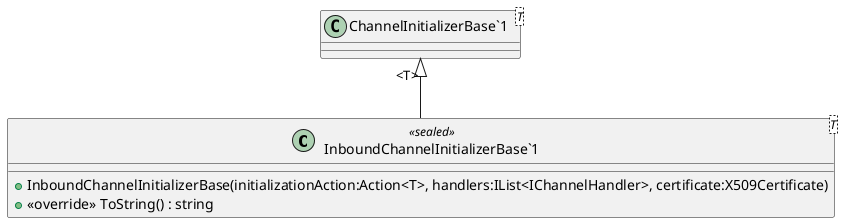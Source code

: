 @startuml
class "InboundChannelInitializerBase`1"<T> <<sealed>> {
    + InboundChannelInitializerBase(initializationAction:Action<T>, handlers:IList<IChannelHandler>, certificate:X509Certificate)
    + <<override>> ToString() : string
}
class "ChannelInitializerBase`1"<T> {
}
"ChannelInitializerBase`1" "<T>" <|-- "InboundChannelInitializerBase`1"
@enduml
